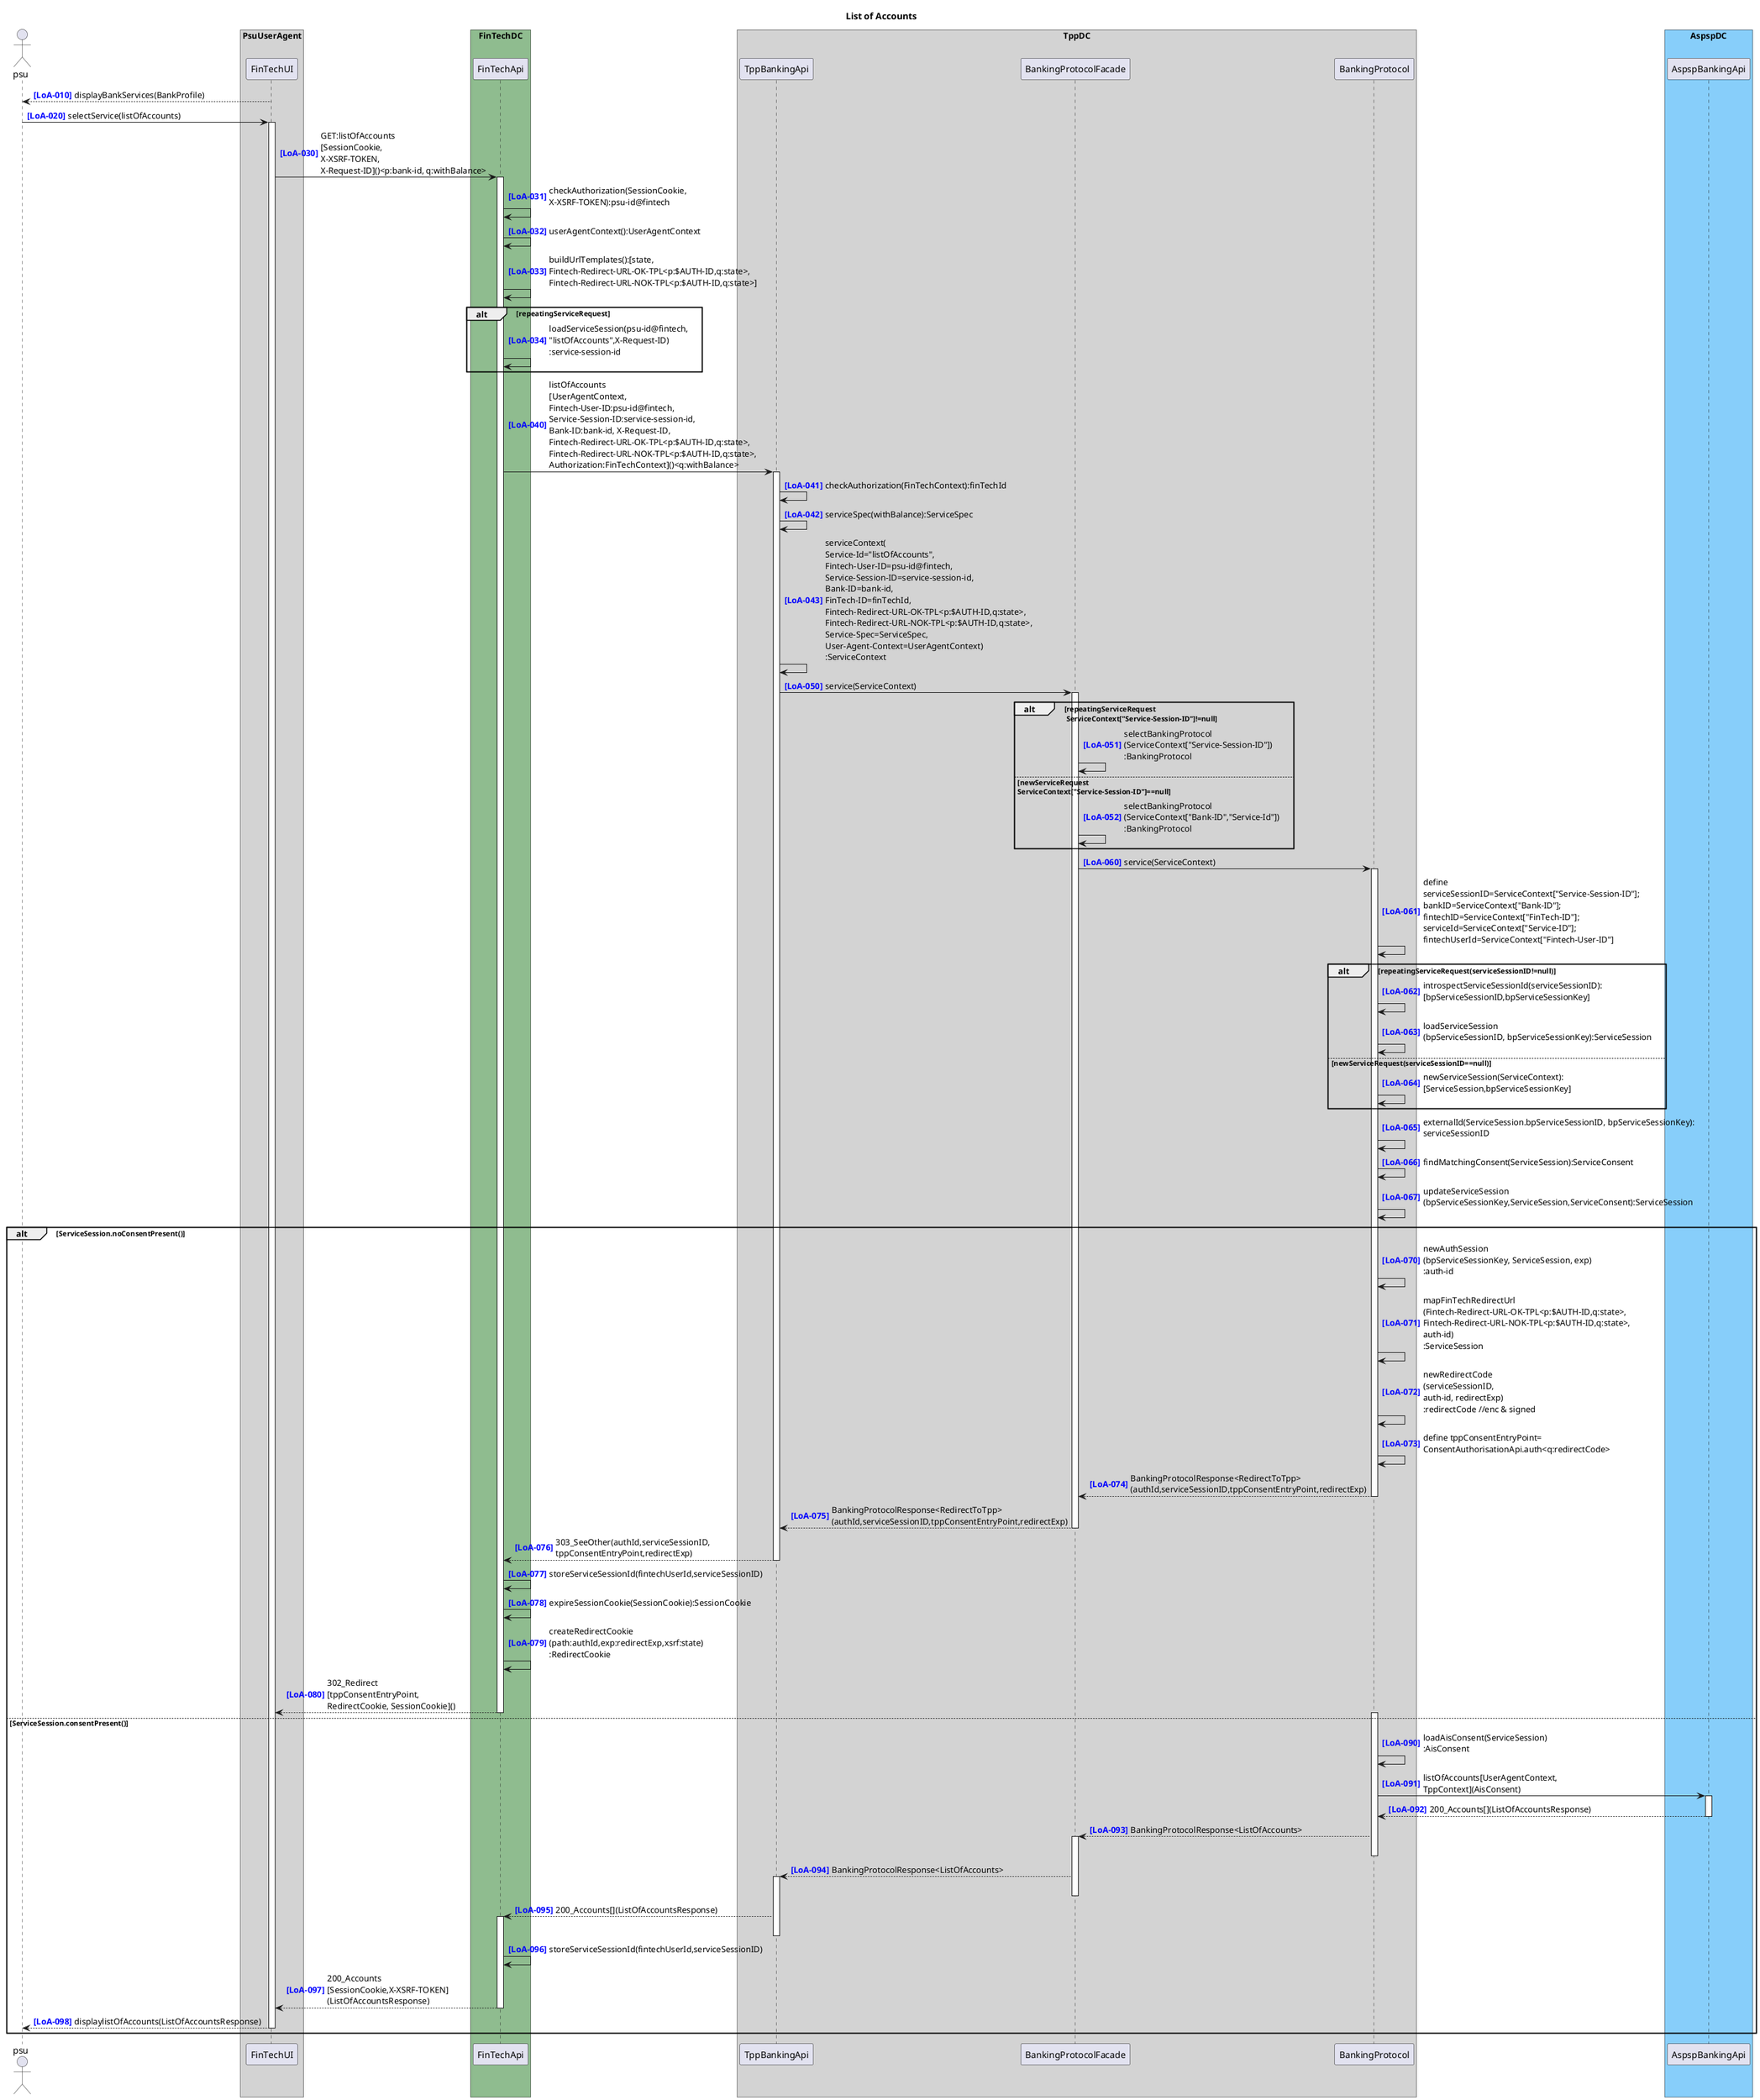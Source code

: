 @startuml

title "List of Accounts"

autonumber 10 10 "<b><color blue>[LoA-000]</color></b>"
actor psu

box "PsuUserAgent" #LightGray
    participant "FinTechUI" as FinTechUI
    'participant "ConsentAuthorisationUI" as ConsentAuthorisationUI
    'participant "OnlineBankingUI" as OnlineBankingUI
end box
box "FinTechDC" #DarkSeaGreen
    participant "FinTechApi" as FinTechApi
end box
box "TppDC" #LightGray
    participant "TppBankingApi" as TppBankingApi
    'participant "ConsentAuthorisationApi" as ConsentAuthorisationApi
    participant "BankingProtocolFacade" as BankingProtocolFacade
    'participant "TppBankSearchApi" as TppBankSearchApi

    participant "BankingProtocol" as BankingProtocol
    'participant "RedirectSessionStoreApi" as RedirectSessionStoreApi
end box
box "AspspDC" #LightSkyBlue
	participant "AspspBankingApi" as AspspBankingApi
    'participant "OnlineBankingApi" as OnlineBankingApi
end box

FinTechUI --> psu : displayBankServices(BankProfile)
psu -> FinTechUI ++ : selectService(listOfAccounts)
autonumber 30 1 "<b><color blue>[LoA-000]"
FinTechUI -> FinTechApi ++ : GET:listOfAccounts\n[SessionCookie,\nX-XSRF-TOKEN,\nX-Request-ID]()<p:bank-id, q:withBalance>
FinTechApi -> FinTechApi : checkAuthorization(SessionCookie,\nX-XSRF-TOKEN):psu-id@fintech
FinTechApi -> FinTechApi : userAgentContext():UserAgentContext
FinTechApi -> FinTechApi : buildUrlTemplates():[state,\nFintech-Redirect-URL-OK-TPL<p:$AUTH-ID,q:state>,\nFintech-Redirect-URL-NOK-TPL<p:$AUTH-ID,q:state>]
alt repeatingServiceRequest
    FinTechApi -> FinTechApi : loadServiceSession(psu-id@fintech,\n"listOfAccounts",X-Request-ID)\n:service-session-id
end
autonumber 40 1 "<b><color blue>[LoA-000]"
FinTechApi -> TppBankingApi ++ : listOfAccounts\n[UserAgentContext,\nFintech-User-ID:psu-id@fintech,\nService-Session-ID:service-session-id,\nBank-ID:bank-id, X-Request-ID,\nFintech-Redirect-URL-OK-TPL<p:$AUTH-ID,q:state>,\nFintech-Redirect-URL-NOK-TPL<p:$AUTH-ID,q:state>,\nAuthorization:FinTechContext]()<q:withBalance>
TppBankingApi -> TppBankingApi : checkAuthorization(FinTechContext):finTechId
TppBankingApi -> TppBankingApi : serviceSpec(withBalance):ServiceSpec
TppBankingApi -> TppBankingApi : serviceContext(\nService-Id="listOfAccounts",\nFintech-User-ID=psu-id@fintech,\nService-Session-ID=service-session-id,\nBank-ID=bank-id,\nFinTech-ID=finTechId,\nFintech-Redirect-URL-OK-TPL<p:$AUTH-ID,q:state>,\nFintech-Redirect-URL-NOK-TPL<p:$AUTH-ID,q:state>,\nService-Spec=ServiceSpec,\nUser-Agent-Context=UserAgentContext)\n:ServiceContext
autonumber 50 1 "<b><color blue>[LoA-000]"
TppBankingApi -> BankingProtocolFacade ++ : service(ServiceContext)
alt repeatingServiceRequest\n ServiceContext["Service-Session-ID"]!=null
    BankingProtocolFacade -> BankingProtocolFacade : selectBankingProtocol\n(ServiceContext["Service-Session-ID"])\n:BankingProtocol
else newServiceRequest \nServiceContext["Service-Session-ID"]==null
    BankingProtocolFacade -> BankingProtocolFacade : selectBankingProtocol\n(ServiceContext["Bank-ID","Service-Id"])\n:BankingProtocol
end
autonumber 60 1 "<b><color blue>[LoA-000]"
BankingProtocolFacade -> BankingProtocol ++ : service(ServiceContext)
BankingProtocol -> BankingProtocol : define \nserviceSessionID=ServiceContext["Service-Session-ID"];\nbankID=ServiceContext["Bank-ID"];\nfintechID=ServiceContext["FinTech-ID"];\nserviceId=ServiceContext["Service-ID"];\nfintechUserId=ServiceContext["Fintech-User-ID"]
alt repeatingServiceRequest(serviceSessionID!=null)
    BankingProtocol -> BankingProtocol : introspectServiceSessionId(serviceSessionID):\n[bpServiceSessionID,bpServiceSessionKey]
    BankingProtocol -> BankingProtocol : loadServiceSession\n(bpServiceSessionID, bpServiceSessionKey):ServiceSession
else newServiceRequest(serviceSessionID==null)
    BankingProtocol -> BankingProtocol : newServiceSession(ServiceContext):\n[ServiceSession,bpServiceSessionKey]
end
BankingProtocol -> BankingProtocol : externalId(ServiceSession.bpServiceSessionID, bpServiceSessionKey):\nserviceSessionID
BankingProtocol -> BankingProtocol : findMatchingConsent(ServiceSession):ServiceConsent
BankingProtocol -> BankingProtocol : updateServiceSession\n(bpServiceSessionKey,ServiceSession,ServiceConsent):ServiceSession
alt ServiceSession.noConsentPresent()
    autonumber 70 1 "<b><color blue>[LoA-000]"
    BankingProtocol -> BankingProtocol : newAuthSession\n(bpServiceSessionKey, ServiceSession, exp)\n:auth-id
    BankingProtocol -> BankingProtocol : mapFinTechRedirectUrl\n(Fintech-Redirect-URL-OK-TPL<p:$AUTH-ID,q:state>,\nFintech-Redirect-URL-NOK-TPL<p:$AUTH-ID,q:state>,\nauth-id)\n:ServiceSession
    BankingProtocol -> BankingProtocol : newRedirectCode\n(serviceSessionID,\nauth-id, redirectExp)\n:redirectCode //enc & signed
    BankingProtocol -> BankingProtocol : define tppConsentEntryPoint=\nConsentAuthorisationApi.auth<q:redirectCode>
    return BankingProtocolResponse<RedirectToTpp>\n(authId,serviceSessionID,tppConsentEntryPoint,redirectExp)
    return BankingProtocolResponse<RedirectToTpp>\n(authId,serviceSessionID,tppConsentEntryPoint,redirectExp)
    return 303_SeeOther(authId,serviceSessionID,\ntppConsentEntryPoint,redirectExp)
    FinTechApi -> FinTechApi : storeServiceSessionId(fintechUserId,serviceSessionID)
    FinTechApi -> FinTechApi : expireSessionCookie(SessionCookie):SessionCookie
    FinTechApi -> FinTechApi : createRedirectCookie\n(path:authId,exp:redirectExp,xsrf:state)\n:RedirectCookie
    return 302_Redirect\n[tppConsentEntryPoint,\nRedirectCookie, SessionCookie]()
else ServiceSession.consentPresent()
    autonumber 90 1 "<b><color blue>[LoA-000]"
    activate BankingProtocol
    BankingProtocol -> BankingProtocol : loadAisConsent(ServiceSession)\n:AisConsent
    BankingProtocol -> AspspBankingApi ++ : listOfAccounts[UserAgentContext,\nTppContext](AisConsent) 
    return 200_Accounts[](ListOfAccountsResponse)
    BankingProtocol --> BankingProtocolFacade ++: BankingProtocolResponse<ListOfAccounts>
    deactivate BankingProtocol
    BankingProtocolFacade --> TppBankingApi ++: BankingProtocolResponse<ListOfAccounts>
    deactivate BankingProtocolFacade
    TppBankingApi --> FinTechApi ++ : 200_Accounts[](ListOfAccountsResponse)
    deactivate TppBankingApi
    FinTechApi -> FinTechApi : storeServiceSessionId(fintechUserId,serviceSessionID)
    FinTechApi --> FinTechUI : 200_Accounts\n[SessionCookie,X-XSRF-TOKEN]\n(ListOfAccountsResponse)
    deactivate FinTechApi
    return displaylistOfAccounts(ListOfAccountsResponse)
end
@enduml
